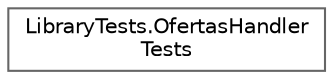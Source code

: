digraph "Graphical Class Hierarchy"
{
 // INTERACTIVE_SVG=YES
 // LATEX_PDF_SIZE
  bgcolor="transparent";
  edge [fontname=Helvetica,fontsize=10,labelfontname=Helvetica,labelfontsize=10];
  node [fontname=Helvetica,fontsize=10,shape=box,height=0.2,width=0.4];
  rankdir="LR";
  Node0 [label="LibraryTests.OfertasHandler\lTests",height=0.2,width=0.4,color="grey40", fillcolor="white", style="filled",URL="$classLibraryTests_1_1OfertasHandlerTests.html",tooltip="Tests de la clase OfertasHandler"];
}
